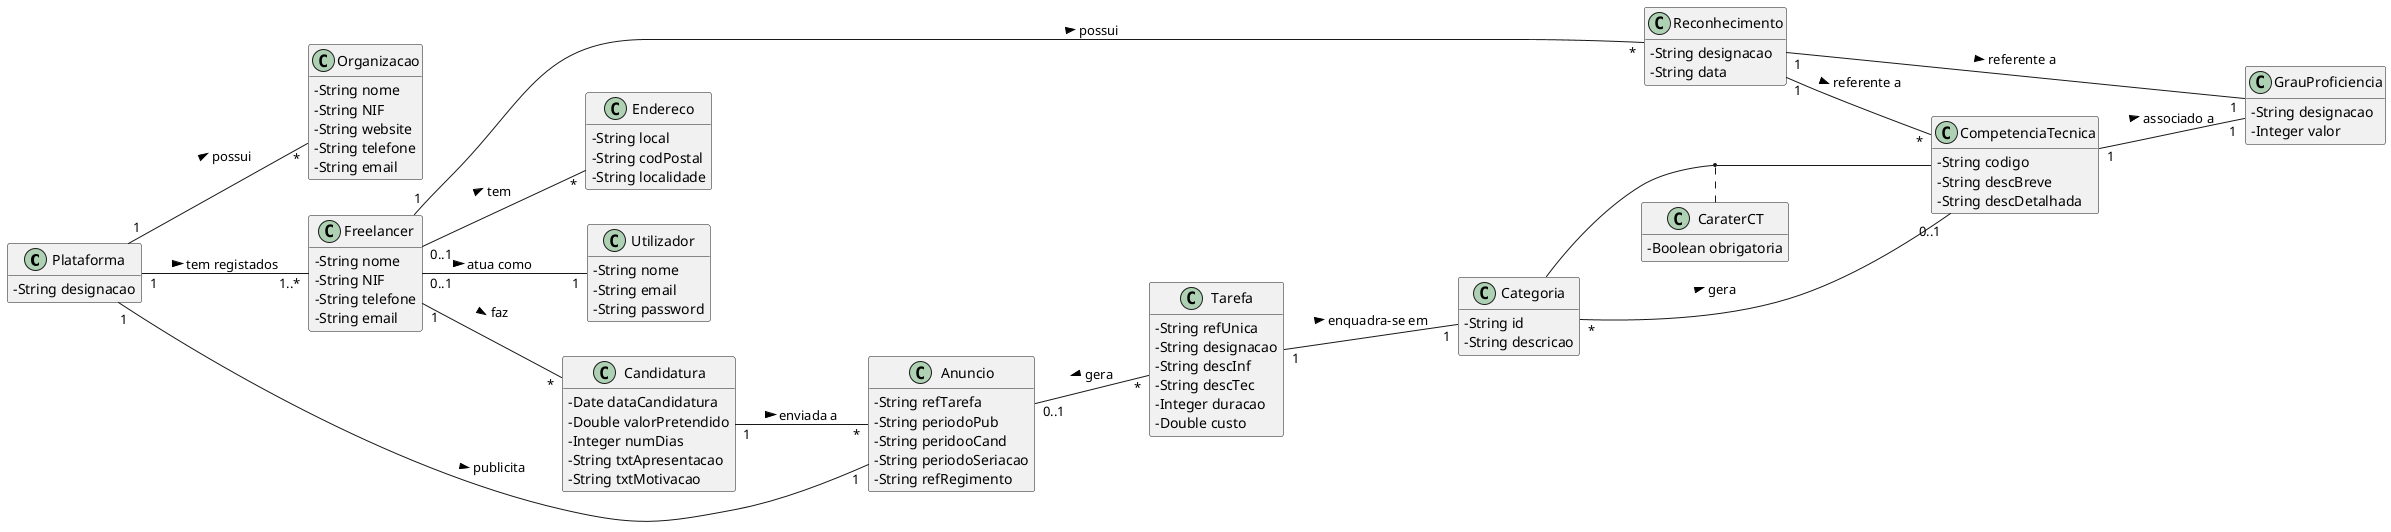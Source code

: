 @startuml
skinparam classAttributeIconSize 0

hide methods
left to right direction

class Plataforma {
  -String designacao
}

class Organizacao {
  -String nome
  -String NIF
  -String website
  -String telefone
  -String email
}
class CaraterCT {
  -Boolean obrigatoria
}

class Freelancer {
  -String nome
  -String NIF
  -String telefone
  -String email
}
class Endereco {
  -String local
  -String codPostal
  -String localidade
}

class Utilizador {
  -String nome
  -String email
  -String password
}

class Tarefa {
  -String refUnica
  -String designacao
  -String descInf
  -String descTec
  -Integer duracao
  -Double custo
}

class Anuncio {
   -String refTarefa
   -String periodoPub
   -String peridooCand
   -String periodoSeriacao
   -String refRegimento
}

class Candidatura {
  -Date dataCandidatura
  -Double valorPretendido
  -Integer numDias
  -String txtApresentacao
  -String txtMotivacao
}

class Reconhecimento {
   -String designacao
   -String data
}

class CompetenciaTecnica {
   -String codigo
   -String descBreve
   -String descDetalhada
}
class GrauProficiencia {
   -String designacao
   -Integer valor
}
class Categoria {
   -String id
   -String descricao
}
(Categoria, CompetenciaTecnica) .. CaraterCT
Plataforma "1" -- "*" Organizacao : possui >
Plataforma "1" -- "1..*" Freelancer: tem registados >
Freelancer "1" -- "*" Candidatura : faz >
Freelancer "0..1" -- "1" Utilizador : atua como >
Freelancer "0..1" -- "*" Endereco : tem >
Freelancer "1" -- "*" Reconhecimento : possui >
Reconhecimento "1" -- "*" CompetenciaTecnica : referente a >
Reconhecimento "1" -- "1" GrauProficiencia : referente a >
CompetenciaTecnica "1" -- "1" GrauProficiencia : associado a >
Anuncio "0..1" -- "*" Tarefa: gera <
Tarefa "1" -- "1" Categoria : enquadra-se em >
Categoria "*" -- "0..1" CompetenciaTecnica : gera >
Plataforma "1" -- "1" Anuncio : publicita >
Candidatura "1" -- "*" Anuncio : enviada a >
@enduml